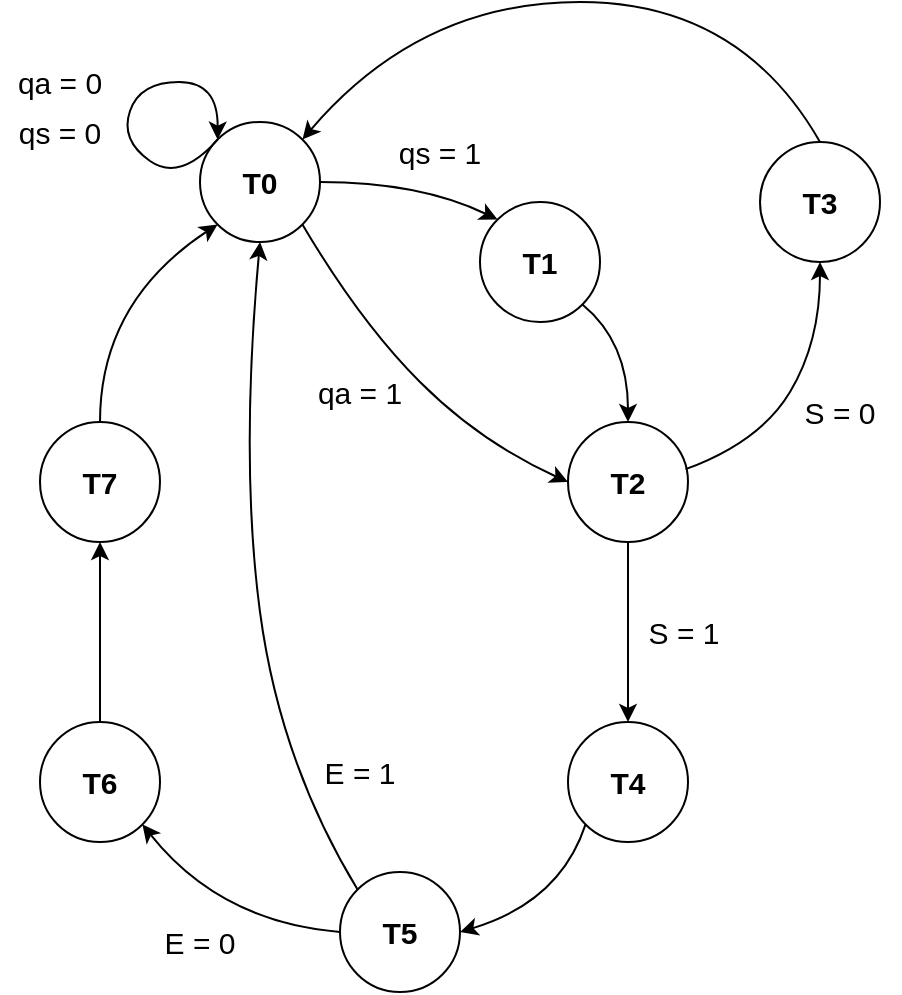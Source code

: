 <mxfile version="16.6.2" type="device"><diagram id="gy_9Z5y5J79itvBTUidD" name="Page-1"><mxGraphModel dx="998" dy="548" grid="1" gridSize="10" guides="1" tooltips="1" connect="1" arrows="1" fold="1" page="1" pageScale="1" pageWidth="827" pageHeight="1169" math="0" shadow="0"><root><mxCell id="0"/><mxCell id="1" parent="0"/><mxCell id="munGFPfXv8oM4z3mLenG-2" value="&lt;font size=&quot;1&quot;&gt;&lt;b style=&quot;font-size: 15px&quot;&gt;T0&lt;/b&gt;&lt;/font&gt;" style="ellipse;whiteSpace=wrap;html=1;aspect=fixed;strokeWidth=1;" vertex="1" parent="1"><mxGeometry x="200" y="180" width="60" height="60" as="geometry"/></mxCell><mxCell id="munGFPfXv8oM4z3mLenG-4" value="&lt;font size=&quot;1&quot;&gt;&lt;b style=&quot;font-size: 15px&quot;&gt;T1&lt;/b&gt;&lt;/font&gt;" style="ellipse;whiteSpace=wrap;html=1;aspect=fixed;" vertex="1" parent="1"><mxGeometry x="340" y="220" width="60" height="60" as="geometry"/></mxCell><mxCell id="munGFPfXv8oM4z3mLenG-5" value="&lt;font size=&quot;1&quot;&gt;&lt;b style=&quot;font-size: 15px&quot;&gt;T5&lt;/b&gt;&lt;/font&gt;" style="ellipse;whiteSpace=wrap;html=1;aspect=fixed;strokeWidth=1;" vertex="1" parent="1"><mxGeometry x="270" y="555" width="60" height="60" as="geometry"/></mxCell><mxCell id="munGFPfXv8oM4z3mLenG-6" value="&lt;font size=&quot;1&quot;&gt;&lt;b style=&quot;font-size: 15px&quot;&gt;T2&lt;br&gt;&lt;/b&gt;&lt;/font&gt;" style="ellipse;whiteSpace=wrap;html=1;aspect=fixed;strokeWidth=1;" vertex="1" parent="1"><mxGeometry x="384" y="330" width="60" height="60" as="geometry"/></mxCell><mxCell id="munGFPfXv8oM4z3mLenG-7" value="&lt;font size=&quot;1&quot;&gt;&lt;b style=&quot;font-size: 15px&quot;&gt;T6&lt;br&gt;&lt;/b&gt;&lt;/font&gt;" style="ellipse;whiteSpace=wrap;html=1;aspect=fixed;strokeWidth=1;" vertex="1" parent="1"><mxGeometry x="120" y="480" width="60" height="60" as="geometry"/></mxCell><mxCell id="munGFPfXv8oM4z3mLenG-8" value="&lt;font size=&quot;1&quot;&gt;&lt;b style=&quot;font-size: 15px&quot;&gt;T4&lt;/b&gt;&lt;/font&gt;" style="ellipse;whiteSpace=wrap;html=1;aspect=fixed;strokeWidth=1;" vertex="1" parent="1"><mxGeometry x="384" y="480" width="60" height="60" as="geometry"/></mxCell><mxCell id="munGFPfXv8oM4z3mLenG-9" value="&lt;font size=&quot;1&quot;&gt;&lt;b style=&quot;font-size: 15px&quot;&gt;T3&lt;br&gt;&lt;/b&gt;&lt;/font&gt;" style="ellipse;whiteSpace=wrap;html=1;aspect=fixed;strokeWidth=1;" vertex="1" parent="1"><mxGeometry x="480" y="190" width="60" height="60" as="geometry"/></mxCell><mxCell id="munGFPfXv8oM4z3mLenG-10" value="&lt;font size=&quot;1&quot;&gt;&lt;b style=&quot;font-size: 15px&quot;&gt;T7&lt;/b&gt;&lt;/font&gt;" style="ellipse;whiteSpace=wrap;html=1;aspect=fixed;strokeWidth=1;" vertex="1" parent="1"><mxGeometry x="120" y="330" width="60" height="60" as="geometry"/></mxCell><mxCell id="munGFPfXv8oM4z3mLenG-12" value="" style="curved=1;endArrow=classic;html=1;rounded=0;fontSize=15;exitX=1;exitY=0.5;exitDx=0;exitDy=0;entryX=0;entryY=0;entryDx=0;entryDy=0;" edge="1" parent="1" source="munGFPfXv8oM4z3mLenG-2" target="munGFPfXv8oM4z3mLenG-4"><mxGeometry width="50" height="50" relative="1" as="geometry"><mxPoint x="310" y="300" as="sourcePoint"/><mxPoint x="360" y="250" as="targetPoint"/><Array as="points"><mxPoint x="310" y="210"/></Array></mxGeometry></mxCell><mxCell id="munGFPfXv8oM4z3mLenG-13" value="" style="curved=1;endArrow=classic;html=1;rounded=0;fontSize=15;exitX=1;exitY=1;exitDx=0;exitDy=0;entryX=0.5;entryY=0;entryDx=0;entryDy=0;" edge="1" parent="1" source="munGFPfXv8oM4z3mLenG-4" target="munGFPfXv8oM4z3mLenG-6"><mxGeometry width="50" height="50" relative="1" as="geometry"><mxPoint x="390" y="360" as="sourcePoint"/><mxPoint x="310" y="290" as="targetPoint"/><Array as="points"><mxPoint x="414" y="290"/></Array></mxGeometry></mxCell><mxCell id="munGFPfXv8oM4z3mLenG-14" value="" style="curved=1;endArrow=classic;html=1;rounded=0;fontSize=15;entryX=0.5;entryY=0;entryDx=0;entryDy=0;exitX=0.5;exitY=1;exitDx=0;exitDy=0;" edge="1" parent="1" source="munGFPfXv8oM4z3mLenG-6" target="munGFPfXv8oM4z3mLenG-8"><mxGeometry width="50" height="50" relative="1" as="geometry"><mxPoint x="390" y="460" as="sourcePoint"/><mxPoint x="440" y="410" as="targetPoint"/><Array as="points"/></mxGeometry></mxCell><mxCell id="munGFPfXv8oM4z3mLenG-17" value="" style="curved=1;endArrow=classic;html=1;rounded=0;fontSize=15;exitX=0;exitY=1;exitDx=0;exitDy=0;entryX=1;entryY=0.5;entryDx=0;entryDy=0;" edge="1" parent="1" source="munGFPfXv8oM4z3mLenG-8" target="munGFPfXv8oM4z3mLenG-5"><mxGeometry width="50" height="50" relative="1" as="geometry"><mxPoint x="570" y="560" as="sourcePoint"/><mxPoint x="370" y="610" as="targetPoint"/><Array as="points"><mxPoint x="380" y="570"/></Array></mxGeometry></mxCell><mxCell id="munGFPfXv8oM4z3mLenG-19" value="" style="curved=1;endArrow=classic;html=1;rounded=0;fontSize=15;exitX=0;exitY=0;exitDx=0;exitDy=0;entryX=0.5;entryY=1;entryDx=0;entryDy=0;" edge="1" parent="1" source="munGFPfXv8oM4z3mLenG-5" target="munGFPfXv8oM4z3mLenG-2"><mxGeometry width="50" height="50" relative="1" as="geometry"><mxPoint x="270" y="460" as="sourcePoint"/><mxPoint x="320" y="410" as="targetPoint"/><Array as="points"><mxPoint x="240" y="500"/><mxPoint x="220" y="350"/></Array></mxGeometry></mxCell><mxCell id="munGFPfXv8oM4z3mLenG-20" value="" style="curved=1;endArrow=classic;html=1;rounded=0;fontSize=15;exitX=0;exitY=0.5;exitDx=0;exitDy=0;entryX=1;entryY=1;entryDx=0;entryDy=0;" edge="1" parent="1" source="munGFPfXv8oM4z3mLenG-5" target="munGFPfXv8oM4z3mLenG-7"><mxGeometry width="50" height="50" relative="1" as="geometry"><mxPoint x="180" y="640" as="sourcePoint"/><mxPoint x="230" y="590" as="targetPoint"/><Array as="points"><mxPoint x="210" y="580"/></Array></mxGeometry></mxCell><mxCell id="munGFPfXv8oM4z3mLenG-21" value="" style="curved=1;endArrow=classic;html=1;rounded=0;fontSize=15;exitX=0.5;exitY=0;exitDx=0;exitDy=0;entryX=0.5;entryY=1;entryDx=0;entryDy=0;" edge="1" parent="1" source="munGFPfXv8oM4z3mLenG-7" target="munGFPfXv8oM4z3mLenG-10"><mxGeometry width="50" height="50" relative="1" as="geometry"><mxPoint x="130" y="470" as="sourcePoint"/><mxPoint x="180" y="420" as="targetPoint"/><Array as="points"/></mxGeometry></mxCell><mxCell id="munGFPfXv8oM4z3mLenG-22" value="" style="curved=1;endArrow=classic;html=1;rounded=0;fontSize=15;entryX=0;entryY=1;entryDx=0;entryDy=0;exitX=0.5;exitY=0;exitDx=0;exitDy=0;" edge="1" parent="1" source="munGFPfXv8oM4z3mLenG-10" target="munGFPfXv8oM4z3mLenG-2"><mxGeometry width="50" height="50" relative="1" as="geometry"><mxPoint x="100" y="280" as="sourcePoint"/><mxPoint x="150" y="230" as="targetPoint"/><Array as="points"><mxPoint x="150" y="270"/></Array></mxGeometry></mxCell><mxCell id="munGFPfXv8oM4z3mLenG-23" value="" style="curved=1;endArrow=classic;html=1;rounded=0;fontSize=15;exitX=0.98;exitY=0.393;exitDx=0;exitDy=0;exitPerimeter=0;entryX=0.5;entryY=1;entryDx=0;entryDy=0;" edge="1" parent="1" source="munGFPfXv8oM4z3mLenG-6" target="munGFPfXv8oM4z3mLenG-9"><mxGeometry width="50" height="50" relative="1" as="geometry"><mxPoint x="450" y="350" as="sourcePoint"/><mxPoint x="530" y="190" as="targetPoint"/><Array as="points"><mxPoint x="480" y="340"/><mxPoint x="510" y="290"/></Array></mxGeometry></mxCell><mxCell id="munGFPfXv8oM4z3mLenG-24" value="" style="curved=1;endArrow=classic;html=1;rounded=0;fontSize=15;exitX=0.5;exitY=0;exitDx=0;exitDy=0;entryX=1;entryY=0;entryDx=0;entryDy=0;" edge="1" parent="1" source="munGFPfXv8oM4z3mLenG-9" target="munGFPfXv8oM4z3mLenG-2"><mxGeometry width="50" height="50" relative="1" as="geometry"><mxPoint x="364" y="120" as="sourcePoint"/><mxPoint x="414" y="70" as="targetPoint"/><Array as="points"><mxPoint x="470" y="120"/><mxPoint x="310" y="120"/></Array></mxGeometry></mxCell><mxCell id="munGFPfXv8oM4z3mLenG-27" value="" style="curved=1;endArrow=classic;html=1;rounded=0;fontSize=15;exitX=0;exitY=0;exitDx=0;exitDy=0;entryX=0;entryY=0;entryDx=0;entryDy=0;" edge="1" parent="1" source="munGFPfXv8oM4z3mLenG-2" target="munGFPfXv8oM4z3mLenG-2"><mxGeometry width="50" height="50" relative="1" as="geometry"><mxPoint x="130" y="160" as="sourcePoint"/><mxPoint x="150" y="150" as="targetPoint"/><Array as="points"><mxPoint x="190" y="210"/><mxPoint x="160" y="189"/><mxPoint x="170" y="160"/><mxPoint x="209" y="160"/></Array></mxGeometry></mxCell><mxCell id="munGFPfXv8oM4z3mLenG-33" value="qa = 0" style="text;html=1;strokeColor=none;fillColor=none;align=center;verticalAlign=middle;whiteSpace=wrap;rounded=0;fontSize=15;" vertex="1" parent="1"><mxGeometry x="100" y="140" width="60" height="40" as="geometry"/></mxCell><mxCell id="munGFPfXv8oM4z3mLenG-34" value="qs = 0" style="text;html=1;strokeColor=none;fillColor=none;align=center;verticalAlign=middle;whiteSpace=wrap;rounded=0;fontSize=15;" vertex="1" parent="1"><mxGeometry x="100" y="170" width="60" height="30" as="geometry"/></mxCell><mxCell id="munGFPfXv8oM4z3mLenG-35" value="qs = 1" style="text;html=1;strokeColor=none;fillColor=none;align=center;verticalAlign=middle;whiteSpace=wrap;rounded=0;fontSize=15;" vertex="1" parent="1"><mxGeometry x="290" y="180" width="60" height="30" as="geometry"/></mxCell><mxCell id="munGFPfXv8oM4z3mLenG-36" value="qa = 1" style="text;html=1;strokeColor=none;fillColor=none;align=center;verticalAlign=middle;whiteSpace=wrap;rounded=0;fontSize=15;" vertex="1" parent="1"><mxGeometry x="250" y="300" width="60" height="30" as="geometry"/></mxCell><mxCell id="munGFPfXv8oM4z3mLenG-38" value="" style="curved=1;endArrow=classic;html=1;rounded=0;fontSize=15;exitX=1;exitY=1;exitDx=0;exitDy=0;entryX=0;entryY=0.5;entryDx=0;entryDy=0;" edge="1" parent="1" source="munGFPfXv8oM4z3mLenG-2" target="munGFPfXv8oM4z3mLenG-6"><mxGeometry width="50" height="50" relative="1" as="geometry"><mxPoint x="280" y="370" as="sourcePoint"/><mxPoint x="320" y="420" as="targetPoint"/><Array as="points"><mxPoint x="280" y="280"/><mxPoint x="340" y="340"/></Array></mxGeometry></mxCell><mxCell id="munGFPfXv8oM4z3mLenG-39" value="S = 0" style="text;html=1;strokeColor=none;fillColor=none;align=center;verticalAlign=middle;whiteSpace=wrap;rounded=0;fontSize=15;" vertex="1" parent="1"><mxGeometry x="490" y="310" width="60" height="30" as="geometry"/></mxCell><mxCell id="munGFPfXv8oM4z3mLenG-40" value="E = 1" style="text;html=1;strokeColor=none;fillColor=none;align=center;verticalAlign=middle;whiteSpace=wrap;rounded=0;fontSize=15;" vertex="1" parent="1"><mxGeometry x="250" y="490" width="60" height="30" as="geometry"/></mxCell><mxCell id="munGFPfXv8oM4z3mLenG-41" value="E = 0" style="text;html=1;strokeColor=none;fillColor=none;align=center;verticalAlign=middle;whiteSpace=wrap;rounded=0;fontSize=15;" vertex="1" parent="1"><mxGeometry x="170" y="570" width="60" height="40" as="geometry"/></mxCell><mxCell id="munGFPfXv8oM4z3mLenG-42" value="S = 1" style="text;html=1;strokeColor=none;fillColor=none;align=center;verticalAlign=middle;whiteSpace=wrap;rounded=0;fontSize=15;" vertex="1" parent="1"><mxGeometry x="410" y="420" width="64" height="30" as="geometry"/></mxCell></root></mxGraphModel></diagram></mxfile>
